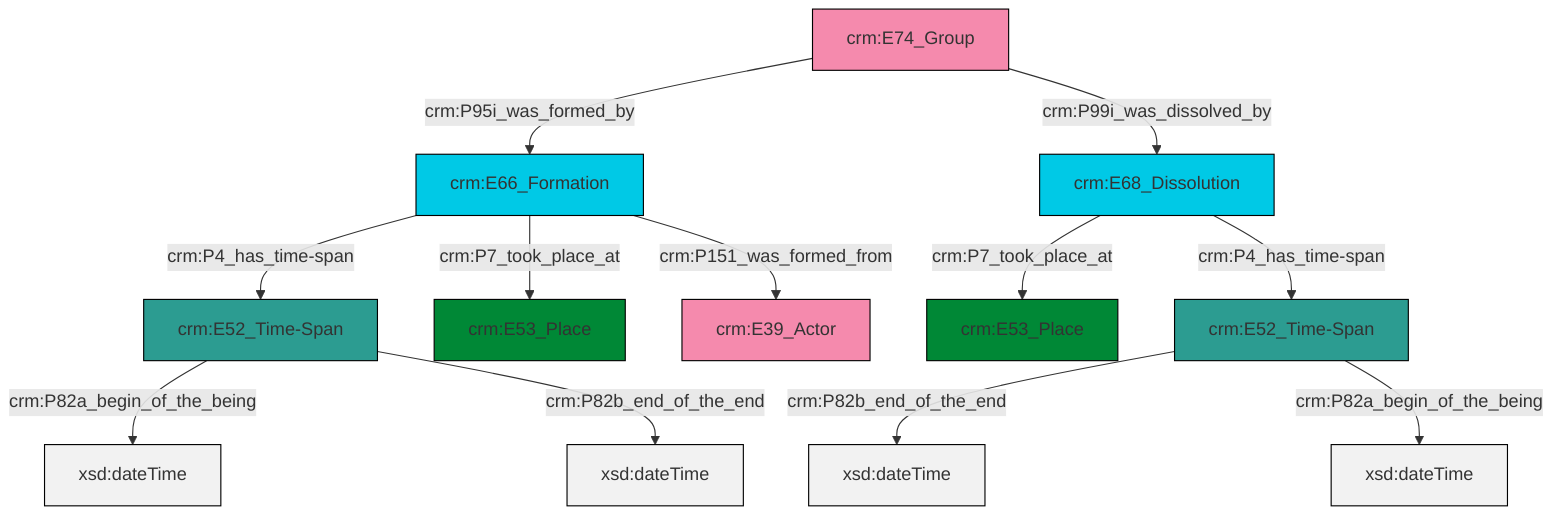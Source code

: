 graph TD
classDef Literal fill:#f2f2f2,stroke:#000000;
classDef CRM_Entity fill:#FFFFFF,stroke:#000000;
classDef Temporal_Entity fill:#00C9E6, stroke:#000000;
classDef Type fill:#E18312, stroke:#000000;
classDef Time-Span fill:#2C9C91, stroke:#000000;
classDef Appellation fill:#FFEB7F, stroke:#000000;
classDef Place fill:#008836, stroke:#000000;
classDef Persistent_Item fill:#B266B2, stroke:#000000;
classDef Conceptual_Object fill:#FFD700, stroke:#000000;
classDef Physical_Thing fill:#D2B48C, stroke:#000000;
classDef Actor fill:#f58aad, stroke:#000000;
classDef PC_Classes fill:#4ce600, stroke:#000000;
classDef Multi fill:#cccccc,stroke:#000000;

0["crm:E66_Formation"]:::Temporal_Entity -->|crm:P4_has_time-span| 1["crm:E52_Time-Span"]:::Time-Span
2["crm:E68_Dissolution"]:::Temporal_Entity -->|crm:P7_took_place_at| 3["crm:E53_Place"]:::Place
4["crm:E74_Group"]:::Actor -->|crm:P95i_was_formed_by| 0["crm:E66_Formation"]:::Temporal_Entity
0["crm:E66_Formation"]:::Temporal_Entity -->|crm:P7_took_place_at| 6["crm:E53_Place"]:::Place
1["crm:E52_Time-Span"]:::Time-Span -->|crm:P82a_begin_of_the_being| 7[xsd:dateTime]:::Literal
13["crm:E52_Time-Span"]:::Time-Span -->|crm:P82b_end_of_the_end| 14[xsd:dateTime]:::Literal
4["crm:E74_Group"]:::Actor -->|crm:P99i_was_dissolved_by| 2["crm:E68_Dissolution"]:::Temporal_Entity
1["crm:E52_Time-Span"]:::Time-Span -->|crm:P82b_end_of_the_end| 16[xsd:dateTime]:::Literal
0["crm:E66_Formation"]:::Temporal_Entity -->|crm:P151_was_formed_from| 10["crm:E39_Actor"]:::Actor
2["crm:E68_Dissolution"]:::Temporal_Entity -->|crm:P4_has_time-span| 13["crm:E52_Time-Span"]:::Time-Span
13["crm:E52_Time-Span"]:::Time-Span -->|crm:P82a_begin_of_the_being| 19[xsd:dateTime]:::Literal